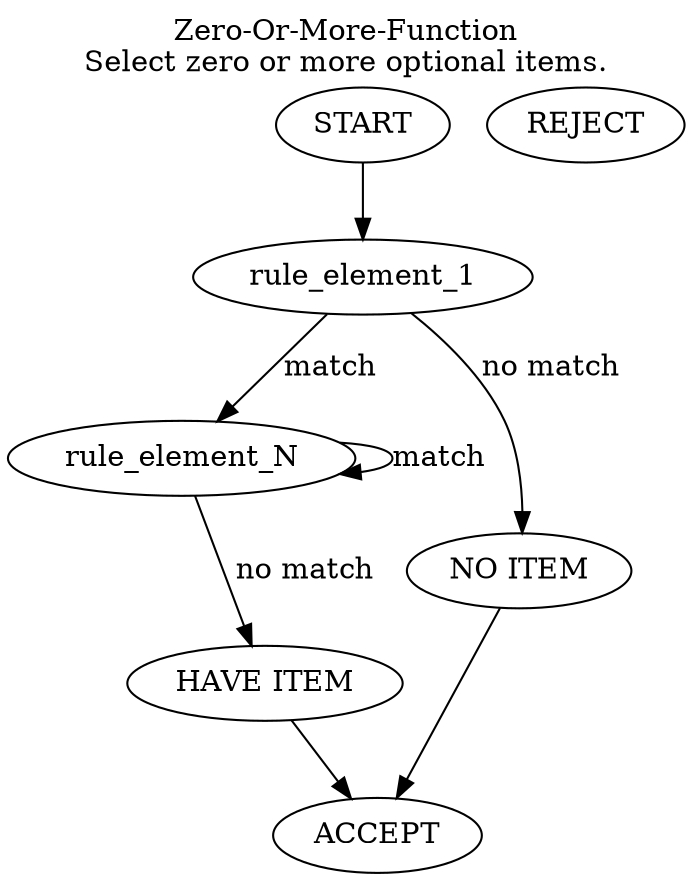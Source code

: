 digraph X {

label="Zero-Or-More-Function\nSelect zero or more optional items.\n"
labelloc="t"
//rankdir="LR"

"START" -> "rule_element_1"

"rule_element_1" -> "rule_element_N" [label="match"]
"rule_element_1" -> "NO ITEM" [label="no match"]

"rule_element_N" -> "rule_element_N" [label="match"]
"rule_element_N" -> "HAVE ITEM" [label="no match"]

"NO ITEM" -> "ACCEPT"
"HAVE ITEM" -> "ACCEPT"

"REJECT"

}
